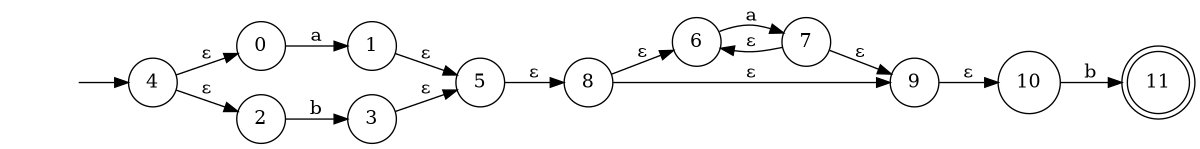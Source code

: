 digraph finite_state_machine {
	rankdir=LR;
	size="8,5";

	node [shape = doublecircle];
	11 ;

	node [shape = circle];
	0 -> 1 [label = "a"];
	1 -> 5 [label = "ɛ"];
	2 -> 3 [label = "b"];
	3 -> 5 [label = "ɛ"];
	4 -> 0 [label = "ɛ"];
	4 -> 2 [label = "ɛ"];
	5 -> 8 [label = "ɛ"];
	6 -> 7 [label = "a"];
	7 -> 6 [label = "ɛ"];
	7 -> 9 [label = "ɛ"];
	8 -> 6 [label = "ɛ"];
	8 -> 9 [label = "ɛ"];
	9 -> 10 [label = "ɛ"];
	10 -> 11 [label = "b"];

	node [shape = none, label =""];
	ENTRY -> 4;
}
